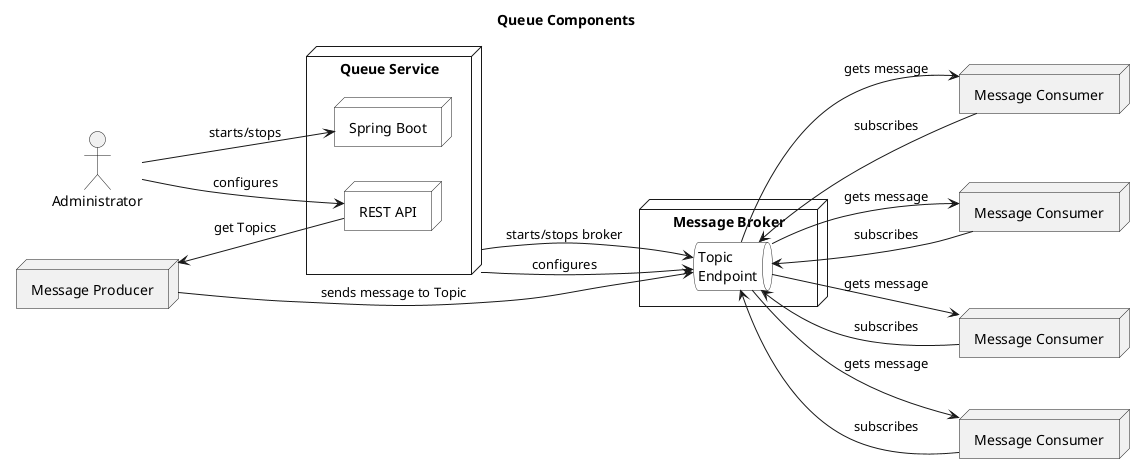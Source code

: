 @startuml

Title Queue Components

left to right direction

actor "Administrator" as A
node "Queue Service" as Q {
node "REST API" as R1 #white
node "Spring Boot" as SB #white
}

node "Message Broker" as MB {
queue "Topic\nEndpoint" as R2 #white
}


node "Message Producer" as MP

node "Message Consumer" as MC1
node "Message Consumer" as MC2
node "Message Consumer" as MC3
node "Message Consumer" as MC4

A-->SB: starts/stops
A-->R1: configures
Q-->R2: starts/stops broker
Q-->R2: configures
MP<--R1: get Topics
MP-->R2: sends message to Topic
R2-->MC1: gets message
R2-->MC2: gets message
R2-->MC3: gets message
R2-->MC4: gets message
R2<--MC1: subscribes
R2<--MC2: subscribes
R2<--MC3: subscribes
R2<--MC4: subscribes
'R2-T

@enduml